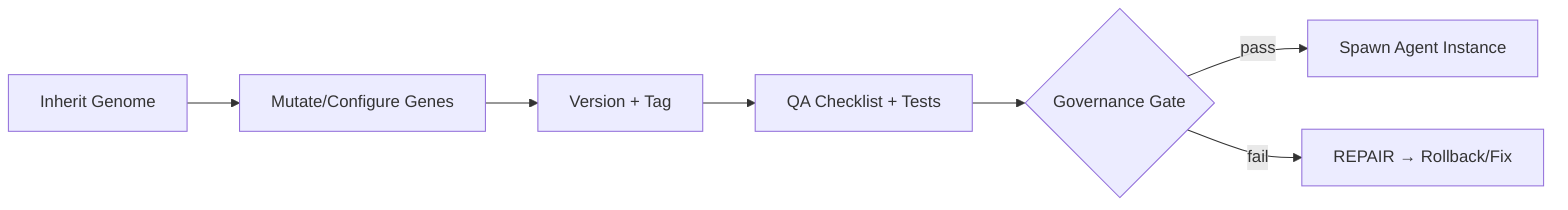 flowchart LR
  Inherit[Inherit Genome] --> Mutate[Mutate/Configure Genes]
  Mutate --> Version[Version + Tag]
  Version --> QA[QA Checklist + Tests]
  QA --> Gate{Governance Gate}
  Gate -->|pass| Deploy[Spawn Agent Instance]
  Gate -->|fail| Repair[REPAIR → Rollback/Fix]
